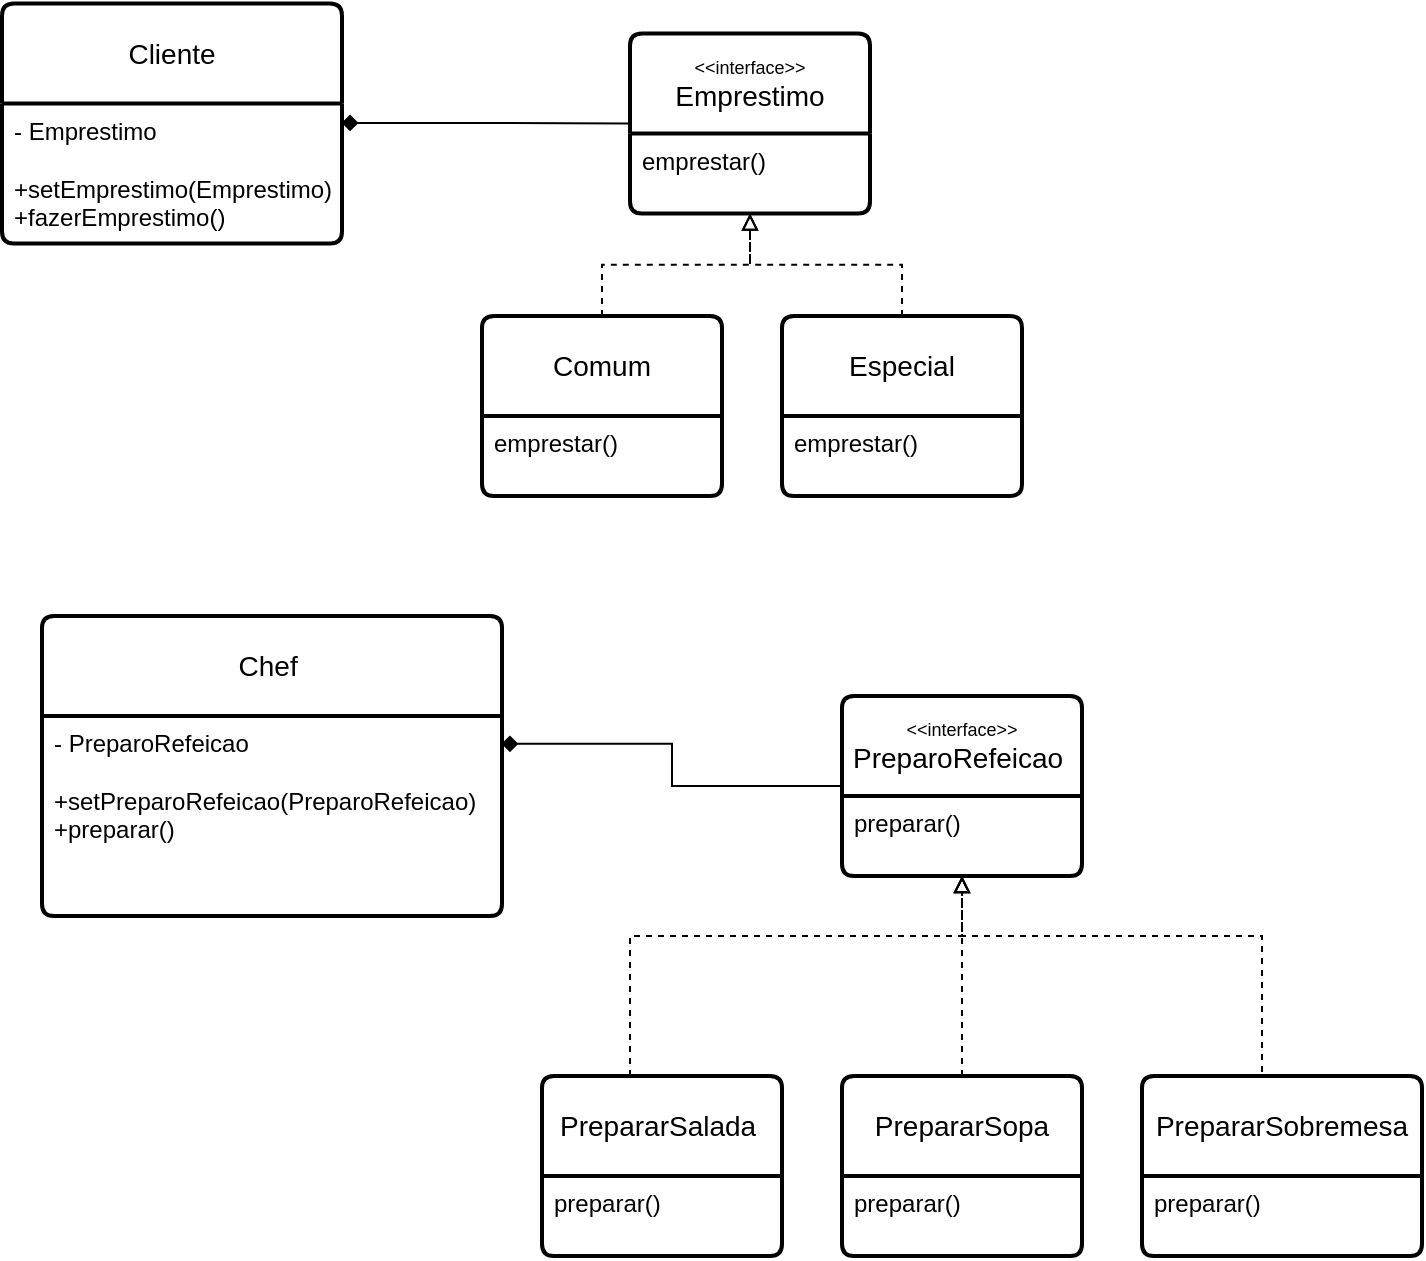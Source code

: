 <mxfile version="24.7.7">
  <diagram name="Página-1" id="Jf3CER2ipXrKKhGIKlLF">
    <mxGraphModel dx="959" dy="435" grid="1" gridSize="10" guides="1" tooltips="1" connect="1" arrows="1" fold="1" page="1" pageScale="1" pageWidth="827" pageHeight="1169" math="0" shadow="0">
      <root>
        <mxCell id="0" />
        <mxCell id="1" parent="0" />
        <mxCell id="Mg945TCM2IU05SXgIQlT-5" value="Cliente" style="swimlane;childLayout=stackLayout;horizontal=1;startSize=50;horizontalStack=0;rounded=1;fontSize=14;fontStyle=0;strokeWidth=2;resizeParent=0;resizeLast=1;shadow=0;dashed=0;align=center;arcSize=4;whiteSpace=wrap;html=1;" parent="1" vertex="1">
          <mxGeometry x="40" y="23.75" width="170" height="120" as="geometry" />
        </mxCell>
        <mxCell id="Mg945TCM2IU05SXgIQlT-6" value="- Emprestimo&lt;div&gt;&lt;br&gt;&lt;/div&gt;&lt;div&gt;&lt;div&gt;+setEmprestimo(Emprestimo)&lt;/div&gt;&lt;div&gt;+fazerEmprestimo()&lt;/div&gt;&lt;/div&gt;" style="align=left;strokeColor=none;fillColor=none;spacingLeft=4;fontSize=12;verticalAlign=top;resizable=0;rotatable=0;part=1;html=1;" parent="Mg945TCM2IU05SXgIQlT-5" vertex="1">
          <mxGeometry y="50" width="170" height="70" as="geometry" />
        </mxCell>
        <mxCell id="Mg945TCM2IU05SXgIQlT-8" value="&lt;div style=&quot;font-size: 9px;&quot;&gt;&amp;lt;&amp;lt;interface&amp;gt;&amp;gt;&lt;/div&gt;Emprestimo" style="swimlane;childLayout=stackLayout;horizontal=1;startSize=50;horizontalStack=0;rounded=1;fontSize=14;fontStyle=0;strokeWidth=2;resizeParent=0;resizeLast=1;shadow=0;dashed=0;align=center;arcSize=4;whiteSpace=wrap;html=1;" parent="1" vertex="1">
          <mxGeometry x="354" y="38.75" width="120" height="90" as="geometry" />
        </mxCell>
        <mxCell id="Mg945TCM2IU05SXgIQlT-9" value="emprestar()" style="align=left;strokeColor=none;fillColor=none;spacingLeft=4;fontSize=12;verticalAlign=top;resizable=0;rotatable=0;part=1;html=1;" parent="Mg945TCM2IU05SXgIQlT-8" vertex="1">
          <mxGeometry y="50" width="120" height="40" as="geometry" />
        </mxCell>
        <mxCell id="Mg945TCM2IU05SXgIQlT-30" style="edgeStyle=orthogonalEdgeStyle;rounded=0;orthogonalLoop=1;jettySize=auto;html=1;entryX=0.5;entryY=1;entryDx=0;entryDy=0;dashed=1;endArrow=block;endFill=0;" parent="1" source="Mg945TCM2IU05SXgIQlT-21" target="Mg945TCM2IU05SXgIQlT-9" edge="1">
          <mxGeometry relative="1" as="geometry" />
        </mxCell>
        <mxCell id="Mg945TCM2IU05SXgIQlT-21" value="Comum" style="swimlane;childLayout=stackLayout;horizontal=1;startSize=50;horizontalStack=0;rounded=1;fontSize=14;fontStyle=0;strokeWidth=2;resizeParent=0;resizeLast=1;shadow=0;dashed=0;align=center;arcSize=4;whiteSpace=wrap;html=1;" parent="1" vertex="1">
          <mxGeometry x="280" y="180" width="120" height="90" as="geometry" />
        </mxCell>
        <mxCell id="Mg945TCM2IU05SXgIQlT-22" value="emprestar()" style="align=left;strokeColor=none;fillColor=none;spacingLeft=4;fontSize=12;verticalAlign=top;resizable=0;rotatable=0;part=1;html=1;" parent="Mg945TCM2IU05SXgIQlT-21" vertex="1">
          <mxGeometry y="50" width="120" height="40" as="geometry" />
        </mxCell>
        <mxCell id="Mg945TCM2IU05SXgIQlT-31" style="edgeStyle=orthogonalEdgeStyle;rounded=0;orthogonalLoop=1;jettySize=auto;html=1;entryX=0.5;entryY=1;entryDx=0;entryDy=0;dashed=1;endArrow=block;endFill=0;" parent="1" source="Mg945TCM2IU05SXgIQlT-25" target="Mg945TCM2IU05SXgIQlT-9" edge="1">
          <mxGeometry relative="1" as="geometry" />
        </mxCell>
        <mxCell id="Mg945TCM2IU05SXgIQlT-25" value="Especial" style="swimlane;childLayout=stackLayout;horizontal=1;startSize=50;horizontalStack=0;rounded=1;fontSize=14;fontStyle=0;strokeWidth=2;resizeParent=0;resizeLast=1;shadow=0;dashed=0;align=center;arcSize=4;whiteSpace=wrap;html=1;" parent="1" vertex="1">
          <mxGeometry x="430" y="180" width="120" height="90" as="geometry" />
        </mxCell>
        <mxCell id="Mg945TCM2IU05SXgIQlT-26" value="emprestar()" style="align=left;strokeColor=none;fillColor=none;spacingLeft=4;fontSize=12;verticalAlign=top;resizable=0;rotatable=0;part=1;html=1;" parent="Mg945TCM2IU05SXgIQlT-25" vertex="1">
          <mxGeometry y="50" width="120" height="40" as="geometry" />
        </mxCell>
        <mxCell id="Mg945TCM2IU05SXgIQlT-38" style="edgeStyle=orthogonalEdgeStyle;rounded=0;orthogonalLoop=1;jettySize=auto;html=1;entryX=0;entryY=0.5;entryDx=0;entryDy=0;exitX=0.999;exitY=0.139;exitDx=0;exitDy=0;exitPerimeter=0;startArrow=diamond;startFill=1;endArrow=none;endFill=0;strokeWidth=1;" parent="1" source="Mg945TCM2IU05SXgIQlT-6" target="Mg945TCM2IU05SXgIQlT-8" edge="1">
          <mxGeometry relative="1" as="geometry" />
        </mxCell>
        <mxCell id="3lf1fznHIF5qSSVO-VLG-1" value="Chef&amp;nbsp;" style="swimlane;childLayout=stackLayout;horizontal=1;startSize=50;horizontalStack=0;rounded=1;fontSize=14;fontStyle=0;strokeWidth=2;resizeParent=0;resizeLast=1;shadow=0;dashed=0;align=center;arcSize=4;whiteSpace=wrap;html=1;" vertex="1" parent="1">
          <mxGeometry x="60" y="330" width="230" height="150" as="geometry" />
        </mxCell>
        <mxCell id="3lf1fznHIF5qSSVO-VLG-2" value="- PreparoRefeicao&lt;div&gt;&lt;br&gt;&lt;/div&gt;&lt;div&gt;&lt;div&gt;+setPreparoRefeicao(PreparoRefeicao)&lt;/div&gt;&lt;div&gt;+preparar()&lt;/div&gt;&lt;/div&gt;" style="align=left;strokeColor=none;fillColor=none;spacingLeft=4;fontSize=12;verticalAlign=top;resizable=0;rotatable=0;part=1;html=1;" vertex="1" parent="3lf1fznHIF5qSSVO-VLG-1">
          <mxGeometry y="50" width="230" height="100" as="geometry" />
        </mxCell>
        <mxCell id="3lf1fznHIF5qSSVO-VLG-3" value="&lt;div style=&quot;font-size: 9px;&quot;&gt;&amp;lt;&amp;lt;interface&amp;gt;&amp;gt;&lt;/div&gt;PreparoRefeicao&amp;nbsp;" style="swimlane;childLayout=stackLayout;horizontal=1;startSize=50;horizontalStack=0;rounded=1;fontSize=14;fontStyle=0;strokeWidth=2;resizeParent=0;resizeLast=1;shadow=0;dashed=0;align=center;arcSize=4;whiteSpace=wrap;html=1;" vertex="1" parent="1">
          <mxGeometry x="460" y="370" width="120" height="90" as="geometry" />
        </mxCell>
        <mxCell id="3lf1fznHIF5qSSVO-VLG-4" value="preparar()" style="align=left;strokeColor=none;fillColor=none;spacingLeft=4;fontSize=12;verticalAlign=top;resizable=0;rotatable=0;part=1;html=1;" vertex="1" parent="3lf1fznHIF5qSSVO-VLG-3">
          <mxGeometry y="50" width="120" height="40" as="geometry" />
        </mxCell>
        <mxCell id="3lf1fznHIF5qSSVO-VLG-5" style="edgeStyle=orthogonalEdgeStyle;rounded=0;orthogonalLoop=1;jettySize=auto;html=1;entryX=0.5;entryY=1;entryDx=0;entryDy=0;dashed=1;endArrow=block;endFill=0;" edge="1" parent="1" source="3lf1fznHIF5qSSVO-VLG-6" target="3lf1fznHIF5qSSVO-VLG-4">
          <mxGeometry relative="1" as="geometry">
            <Array as="points">
              <mxPoint x="354" y="490" />
              <mxPoint x="520" y="490" />
            </Array>
          </mxGeometry>
        </mxCell>
        <mxCell id="3lf1fznHIF5qSSVO-VLG-6" value="PrepararSalada&amp;nbsp;" style="swimlane;childLayout=stackLayout;horizontal=1;startSize=50;horizontalStack=0;rounded=1;fontSize=14;fontStyle=0;strokeWidth=2;resizeParent=0;resizeLast=1;shadow=0;dashed=0;align=center;arcSize=4;whiteSpace=wrap;html=1;" vertex="1" parent="1">
          <mxGeometry x="310" y="560" width="120" height="90" as="geometry" />
        </mxCell>
        <mxCell id="3lf1fznHIF5qSSVO-VLG-7" value="preparar()" style="align=left;strokeColor=none;fillColor=none;spacingLeft=4;fontSize=12;verticalAlign=top;resizable=0;rotatable=0;part=1;html=1;" vertex="1" parent="3lf1fznHIF5qSSVO-VLG-6">
          <mxGeometry y="50" width="120" height="40" as="geometry" />
        </mxCell>
        <mxCell id="3lf1fznHIF5qSSVO-VLG-8" style="edgeStyle=orthogonalEdgeStyle;rounded=0;orthogonalLoop=1;jettySize=auto;html=1;entryX=0.5;entryY=1;entryDx=0;entryDy=0;dashed=1;endArrow=block;endFill=0;" edge="1" parent="1" source="3lf1fznHIF5qSSVO-VLG-9" target="3lf1fznHIF5qSSVO-VLG-4">
          <mxGeometry relative="1" as="geometry" />
        </mxCell>
        <mxCell id="3lf1fznHIF5qSSVO-VLG-9" value="PrepararSopa" style="swimlane;childLayout=stackLayout;horizontal=1;startSize=50;horizontalStack=0;rounded=1;fontSize=14;fontStyle=0;strokeWidth=2;resizeParent=0;resizeLast=1;shadow=0;dashed=0;align=center;arcSize=4;whiteSpace=wrap;html=1;" vertex="1" parent="1">
          <mxGeometry x="460" y="560" width="120" height="90" as="geometry" />
        </mxCell>
        <mxCell id="3lf1fznHIF5qSSVO-VLG-10" value="preparar()" style="align=left;strokeColor=none;fillColor=none;spacingLeft=4;fontSize=12;verticalAlign=top;resizable=0;rotatable=0;part=1;html=1;" vertex="1" parent="3lf1fznHIF5qSSVO-VLG-9">
          <mxGeometry y="50" width="120" height="40" as="geometry" />
        </mxCell>
        <mxCell id="3lf1fznHIF5qSSVO-VLG-11" style="edgeStyle=orthogonalEdgeStyle;rounded=0;orthogonalLoop=1;jettySize=auto;html=1;entryX=0;entryY=0.5;entryDx=0;entryDy=0;exitX=0.999;exitY=0.139;exitDx=0;exitDy=0;exitPerimeter=0;startArrow=diamond;startFill=1;endArrow=none;endFill=0;strokeWidth=1;" edge="1" parent="1" source="3lf1fznHIF5qSSVO-VLG-2" target="3lf1fznHIF5qSSVO-VLG-3">
          <mxGeometry relative="1" as="geometry" />
        </mxCell>
        <mxCell id="3lf1fznHIF5qSSVO-VLG-14" style="edgeStyle=orthogonalEdgeStyle;rounded=0;orthogonalLoop=1;jettySize=auto;html=1;dashed=1;endArrow=block;endFill=0;exitX=0.5;exitY=0;exitDx=0;exitDy=0;entryX=0.5;entryY=1;entryDx=0;entryDy=0;" edge="1" parent="1" source="3lf1fznHIF5qSSVO-VLG-12" target="3lf1fznHIF5qSSVO-VLG-4">
          <mxGeometry relative="1" as="geometry">
            <mxPoint x="520" y="465" as="targetPoint" />
            <mxPoint x="670" y="521.25" as="sourcePoint" />
            <Array as="points">
              <mxPoint x="670" y="490" />
              <mxPoint x="520" y="490" />
            </Array>
          </mxGeometry>
        </mxCell>
        <mxCell id="3lf1fznHIF5qSSVO-VLG-12" value="PrepararSobremesa" style="swimlane;childLayout=stackLayout;horizontal=1;startSize=50;horizontalStack=0;rounded=1;fontSize=14;fontStyle=0;strokeWidth=2;resizeParent=0;resizeLast=1;shadow=0;dashed=0;align=center;arcSize=4;whiteSpace=wrap;html=1;" vertex="1" parent="1">
          <mxGeometry x="610" y="560" width="140" height="90" as="geometry" />
        </mxCell>
        <mxCell id="3lf1fznHIF5qSSVO-VLG-13" value="preparar()" style="align=left;strokeColor=none;fillColor=none;spacingLeft=4;fontSize=12;verticalAlign=top;resizable=0;rotatable=0;part=1;html=1;" vertex="1" parent="3lf1fznHIF5qSSVO-VLG-12">
          <mxGeometry y="50" width="140" height="40" as="geometry" />
        </mxCell>
      </root>
    </mxGraphModel>
  </diagram>
</mxfile>
